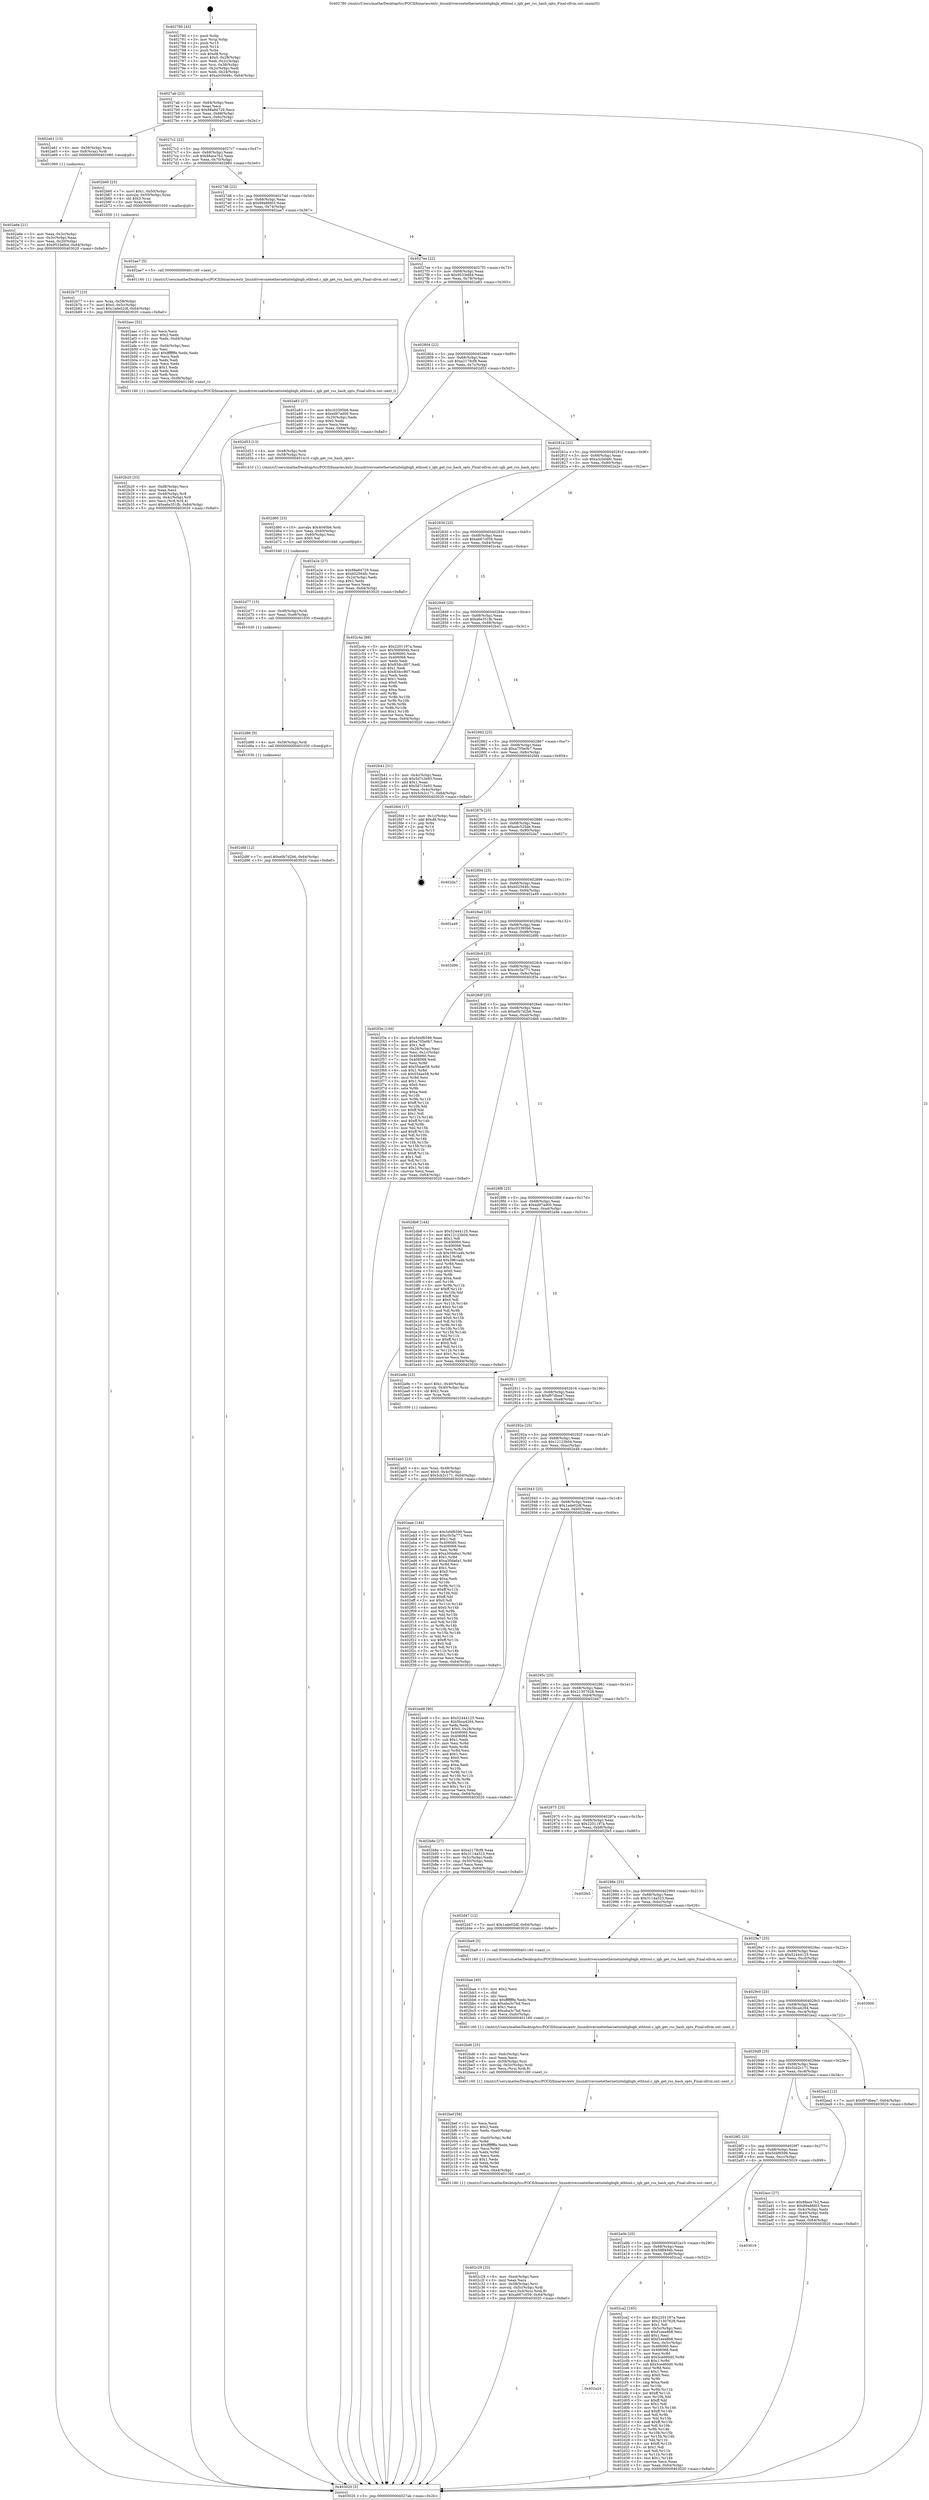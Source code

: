 digraph "0x402780" {
  label = "0x402780 (/mnt/c/Users/mathe/Desktop/tcc/POCII/binaries/extr_linuxdriversnetethernetinteligbigb_ethtool.c_igb_get_rss_hash_opts_Final-ollvm.out::main(0))"
  labelloc = "t"
  node[shape=record]

  Entry [label="",width=0.3,height=0.3,shape=circle,fillcolor=black,style=filled]
  "0x4027ab" [label="{
     0x4027ab [23]\l
     | [instrs]\l
     &nbsp;&nbsp;0x4027ab \<+3\>: mov -0x64(%rbp),%eax\l
     &nbsp;&nbsp;0x4027ae \<+2\>: mov %eax,%ecx\l
     &nbsp;&nbsp;0x4027b0 \<+6\>: sub $0x88a84729,%ecx\l
     &nbsp;&nbsp;0x4027b6 \<+3\>: mov %eax,-0x68(%rbp)\l
     &nbsp;&nbsp;0x4027b9 \<+3\>: mov %ecx,-0x6c(%rbp)\l
     &nbsp;&nbsp;0x4027bc \<+6\>: je 0000000000402a61 \<main+0x2e1\>\l
  }"]
  "0x402a61" [label="{
     0x402a61 [13]\l
     | [instrs]\l
     &nbsp;&nbsp;0x402a61 \<+4\>: mov -0x38(%rbp),%rax\l
     &nbsp;&nbsp;0x402a65 \<+4\>: mov 0x8(%rax),%rdi\l
     &nbsp;&nbsp;0x402a69 \<+5\>: call 0000000000401060 \<atoi@plt\>\l
     | [calls]\l
     &nbsp;&nbsp;0x401060 \{1\} (unknown)\l
  }"]
  "0x4027c2" [label="{
     0x4027c2 [22]\l
     | [instrs]\l
     &nbsp;&nbsp;0x4027c2 \<+5\>: jmp 00000000004027c7 \<main+0x47\>\l
     &nbsp;&nbsp;0x4027c7 \<+3\>: mov -0x68(%rbp),%eax\l
     &nbsp;&nbsp;0x4027ca \<+5\>: sub $0x88ace7b2,%eax\l
     &nbsp;&nbsp;0x4027cf \<+3\>: mov %eax,-0x70(%rbp)\l
     &nbsp;&nbsp;0x4027d2 \<+6\>: je 0000000000402b60 \<main+0x3e0\>\l
  }"]
  Exit [label="",width=0.3,height=0.3,shape=circle,fillcolor=black,style=filled,peripheries=2]
  "0x402b60" [label="{
     0x402b60 [23]\l
     | [instrs]\l
     &nbsp;&nbsp;0x402b60 \<+7\>: movl $0x1,-0x50(%rbp)\l
     &nbsp;&nbsp;0x402b67 \<+4\>: movslq -0x50(%rbp),%rax\l
     &nbsp;&nbsp;0x402b6b \<+4\>: shl $0x3,%rax\l
     &nbsp;&nbsp;0x402b6f \<+3\>: mov %rax,%rdi\l
     &nbsp;&nbsp;0x402b72 \<+5\>: call 0000000000401050 \<malloc@plt\>\l
     | [calls]\l
     &nbsp;&nbsp;0x401050 \{1\} (unknown)\l
  }"]
  "0x4027d8" [label="{
     0x4027d8 [22]\l
     | [instrs]\l
     &nbsp;&nbsp;0x4027d8 \<+5\>: jmp 00000000004027dd \<main+0x5d\>\l
     &nbsp;&nbsp;0x4027dd \<+3\>: mov -0x68(%rbp),%eax\l
     &nbsp;&nbsp;0x4027e0 \<+5\>: sub $0x89a8fd03,%eax\l
     &nbsp;&nbsp;0x4027e5 \<+3\>: mov %eax,-0x74(%rbp)\l
     &nbsp;&nbsp;0x4027e8 \<+6\>: je 0000000000402ae7 \<main+0x367\>\l
  }"]
  "0x402d8f" [label="{
     0x402d8f [12]\l
     | [instrs]\l
     &nbsp;&nbsp;0x402d8f \<+7\>: movl $0xe0b7d2b6,-0x64(%rbp)\l
     &nbsp;&nbsp;0x402d96 \<+5\>: jmp 0000000000403020 \<main+0x8a0\>\l
  }"]
  "0x402ae7" [label="{
     0x402ae7 [5]\l
     | [instrs]\l
     &nbsp;&nbsp;0x402ae7 \<+5\>: call 0000000000401160 \<next_i\>\l
     | [calls]\l
     &nbsp;&nbsp;0x401160 \{1\} (/mnt/c/Users/mathe/Desktop/tcc/POCII/binaries/extr_linuxdriversnetethernetinteligbigb_ethtool.c_igb_get_rss_hash_opts_Final-ollvm.out::next_i)\l
  }"]
  "0x4027ee" [label="{
     0x4027ee [22]\l
     | [instrs]\l
     &nbsp;&nbsp;0x4027ee \<+5\>: jmp 00000000004027f3 \<main+0x73\>\l
     &nbsp;&nbsp;0x4027f3 \<+3\>: mov -0x68(%rbp),%eax\l
     &nbsp;&nbsp;0x4027f6 \<+5\>: sub $0x9533efd4,%eax\l
     &nbsp;&nbsp;0x4027fb \<+3\>: mov %eax,-0x78(%rbp)\l
     &nbsp;&nbsp;0x4027fe \<+6\>: je 0000000000402a83 \<main+0x303\>\l
  }"]
  "0x402d86" [label="{
     0x402d86 [9]\l
     | [instrs]\l
     &nbsp;&nbsp;0x402d86 \<+4\>: mov -0x58(%rbp),%rdi\l
     &nbsp;&nbsp;0x402d8a \<+5\>: call 0000000000401030 \<free@plt\>\l
     | [calls]\l
     &nbsp;&nbsp;0x401030 \{1\} (unknown)\l
  }"]
  "0x402a83" [label="{
     0x402a83 [27]\l
     | [instrs]\l
     &nbsp;&nbsp;0x402a83 \<+5\>: mov $0xc03395b6,%eax\l
     &nbsp;&nbsp;0x402a88 \<+5\>: mov $0xed97ad00,%ecx\l
     &nbsp;&nbsp;0x402a8d \<+3\>: mov -0x20(%rbp),%edx\l
     &nbsp;&nbsp;0x402a90 \<+3\>: cmp $0x0,%edx\l
     &nbsp;&nbsp;0x402a93 \<+3\>: cmove %ecx,%eax\l
     &nbsp;&nbsp;0x402a96 \<+3\>: mov %eax,-0x64(%rbp)\l
     &nbsp;&nbsp;0x402a99 \<+5\>: jmp 0000000000403020 \<main+0x8a0\>\l
  }"]
  "0x402804" [label="{
     0x402804 [22]\l
     | [instrs]\l
     &nbsp;&nbsp;0x402804 \<+5\>: jmp 0000000000402809 \<main+0x89\>\l
     &nbsp;&nbsp;0x402809 \<+3\>: mov -0x68(%rbp),%eax\l
     &nbsp;&nbsp;0x40280c \<+5\>: sub $0xa2178cf8,%eax\l
     &nbsp;&nbsp;0x402811 \<+3\>: mov %eax,-0x7c(%rbp)\l
     &nbsp;&nbsp;0x402814 \<+6\>: je 0000000000402d53 \<main+0x5d3\>\l
  }"]
  "0x402d77" [label="{
     0x402d77 [15]\l
     | [instrs]\l
     &nbsp;&nbsp;0x402d77 \<+4\>: mov -0x48(%rbp),%rdi\l
     &nbsp;&nbsp;0x402d7b \<+6\>: mov %eax,-0xe8(%rbp)\l
     &nbsp;&nbsp;0x402d81 \<+5\>: call 0000000000401030 \<free@plt\>\l
     | [calls]\l
     &nbsp;&nbsp;0x401030 \{1\} (unknown)\l
  }"]
  "0x402d53" [label="{
     0x402d53 [13]\l
     | [instrs]\l
     &nbsp;&nbsp;0x402d53 \<+4\>: mov -0x48(%rbp),%rdi\l
     &nbsp;&nbsp;0x402d57 \<+4\>: mov -0x58(%rbp),%rsi\l
     &nbsp;&nbsp;0x402d5b \<+5\>: call 0000000000401410 \<igb_get_rss_hash_opts\>\l
     | [calls]\l
     &nbsp;&nbsp;0x401410 \{1\} (/mnt/c/Users/mathe/Desktop/tcc/POCII/binaries/extr_linuxdriversnetethernetinteligbigb_ethtool.c_igb_get_rss_hash_opts_Final-ollvm.out::igb_get_rss_hash_opts)\l
  }"]
  "0x40281a" [label="{
     0x40281a [22]\l
     | [instrs]\l
     &nbsp;&nbsp;0x40281a \<+5\>: jmp 000000000040281f \<main+0x9f\>\l
     &nbsp;&nbsp;0x40281f \<+3\>: mov -0x68(%rbp),%eax\l
     &nbsp;&nbsp;0x402822 \<+5\>: sub $0xa3c0d48c,%eax\l
     &nbsp;&nbsp;0x402827 \<+3\>: mov %eax,-0x80(%rbp)\l
     &nbsp;&nbsp;0x40282a \<+6\>: je 0000000000402a2e \<main+0x2ae\>\l
  }"]
  "0x402d60" [label="{
     0x402d60 [23]\l
     | [instrs]\l
     &nbsp;&nbsp;0x402d60 \<+10\>: movabs $0x4040b6,%rdi\l
     &nbsp;&nbsp;0x402d6a \<+3\>: mov %eax,-0x60(%rbp)\l
     &nbsp;&nbsp;0x402d6d \<+3\>: mov -0x60(%rbp),%esi\l
     &nbsp;&nbsp;0x402d70 \<+2\>: mov $0x0,%al\l
     &nbsp;&nbsp;0x402d72 \<+5\>: call 0000000000401040 \<printf@plt\>\l
     | [calls]\l
     &nbsp;&nbsp;0x401040 \{1\} (unknown)\l
  }"]
  "0x402a2e" [label="{
     0x402a2e [27]\l
     | [instrs]\l
     &nbsp;&nbsp;0x402a2e \<+5\>: mov $0x88a84729,%eax\l
     &nbsp;&nbsp;0x402a33 \<+5\>: mov $0xb02564fc,%ecx\l
     &nbsp;&nbsp;0x402a38 \<+3\>: mov -0x24(%rbp),%edx\l
     &nbsp;&nbsp;0x402a3b \<+3\>: cmp $0x2,%edx\l
     &nbsp;&nbsp;0x402a3e \<+3\>: cmovne %ecx,%eax\l
     &nbsp;&nbsp;0x402a41 \<+3\>: mov %eax,-0x64(%rbp)\l
     &nbsp;&nbsp;0x402a44 \<+5\>: jmp 0000000000403020 \<main+0x8a0\>\l
  }"]
  "0x402830" [label="{
     0x402830 [25]\l
     | [instrs]\l
     &nbsp;&nbsp;0x402830 \<+5\>: jmp 0000000000402835 \<main+0xb5\>\l
     &nbsp;&nbsp;0x402835 \<+3\>: mov -0x68(%rbp),%eax\l
     &nbsp;&nbsp;0x402838 \<+5\>: sub $0xa667c059,%eax\l
     &nbsp;&nbsp;0x40283d \<+6\>: mov %eax,-0x84(%rbp)\l
     &nbsp;&nbsp;0x402843 \<+6\>: je 0000000000402c4a \<main+0x4ca\>\l
  }"]
  "0x403020" [label="{
     0x403020 [5]\l
     | [instrs]\l
     &nbsp;&nbsp;0x403020 \<+5\>: jmp 00000000004027ab \<main+0x2b\>\l
  }"]
  "0x402780" [label="{
     0x402780 [43]\l
     | [instrs]\l
     &nbsp;&nbsp;0x402780 \<+1\>: push %rbp\l
     &nbsp;&nbsp;0x402781 \<+3\>: mov %rsp,%rbp\l
     &nbsp;&nbsp;0x402784 \<+2\>: push %r15\l
     &nbsp;&nbsp;0x402786 \<+2\>: push %r14\l
     &nbsp;&nbsp;0x402788 \<+1\>: push %rbx\l
     &nbsp;&nbsp;0x402789 \<+7\>: sub $0xd8,%rsp\l
     &nbsp;&nbsp;0x402790 \<+7\>: movl $0x0,-0x28(%rbp)\l
     &nbsp;&nbsp;0x402797 \<+3\>: mov %edi,-0x2c(%rbp)\l
     &nbsp;&nbsp;0x40279a \<+4\>: mov %rsi,-0x38(%rbp)\l
     &nbsp;&nbsp;0x40279e \<+3\>: mov -0x2c(%rbp),%edi\l
     &nbsp;&nbsp;0x4027a1 \<+3\>: mov %edi,-0x24(%rbp)\l
     &nbsp;&nbsp;0x4027a4 \<+7\>: movl $0xa3c0d48c,-0x64(%rbp)\l
  }"]
  "0x402a6e" [label="{
     0x402a6e [21]\l
     | [instrs]\l
     &nbsp;&nbsp;0x402a6e \<+3\>: mov %eax,-0x3c(%rbp)\l
     &nbsp;&nbsp;0x402a71 \<+3\>: mov -0x3c(%rbp),%eax\l
     &nbsp;&nbsp;0x402a74 \<+3\>: mov %eax,-0x20(%rbp)\l
     &nbsp;&nbsp;0x402a77 \<+7\>: movl $0x9533efd4,-0x64(%rbp)\l
     &nbsp;&nbsp;0x402a7e \<+5\>: jmp 0000000000403020 \<main+0x8a0\>\l
  }"]
  "0x402a24" [label="{
     0x402a24\l
  }", style=dashed]
  "0x402c4a" [label="{
     0x402c4a [88]\l
     | [instrs]\l
     &nbsp;&nbsp;0x402c4a \<+5\>: mov $0x2201197a,%eax\l
     &nbsp;&nbsp;0x402c4f \<+5\>: mov $0x5fdf494b,%ecx\l
     &nbsp;&nbsp;0x402c54 \<+7\>: mov 0x406060,%edx\l
     &nbsp;&nbsp;0x402c5b \<+7\>: mov 0x406068,%esi\l
     &nbsp;&nbsp;0x402c62 \<+2\>: mov %edx,%edi\l
     &nbsp;&nbsp;0x402c64 \<+6\>: add $0x83dcc807,%edi\l
     &nbsp;&nbsp;0x402c6a \<+3\>: sub $0x1,%edi\l
     &nbsp;&nbsp;0x402c6d \<+6\>: sub $0x83dcc807,%edi\l
     &nbsp;&nbsp;0x402c73 \<+3\>: imul %edi,%edx\l
     &nbsp;&nbsp;0x402c76 \<+3\>: and $0x1,%edx\l
     &nbsp;&nbsp;0x402c79 \<+3\>: cmp $0x0,%edx\l
     &nbsp;&nbsp;0x402c7c \<+4\>: sete %r8b\l
     &nbsp;&nbsp;0x402c80 \<+3\>: cmp $0xa,%esi\l
     &nbsp;&nbsp;0x402c83 \<+4\>: setl %r9b\l
     &nbsp;&nbsp;0x402c87 \<+3\>: mov %r8b,%r10b\l
     &nbsp;&nbsp;0x402c8a \<+3\>: and %r9b,%r10b\l
     &nbsp;&nbsp;0x402c8d \<+3\>: xor %r9b,%r8b\l
     &nbsp;&nbsp;0x402c90 \<+3\>: or %r8b,%r10b\l
     &nbsp;&nbsp;0x402c93 \<+4\>: test $0x1,%r10b\l
     &nbsp;&nbsp;0x402c97 \<+3\>: cmovne %ecx,%eax\l
     &nbsp;&nbsp;0x402c9a \<+3\>: mov %eax,-0x64(%rbp)\l
     &nbsp;&nbsp;0x402c9d \<+5\>: jmp 0000000000403020 \<main+0x8a0\>\l
  }"]
  "0x402849" [label="{
     0x402849 [25]\l
     | [instrs]\l
     &nbsp;&nbsp;0x402849 \<+5\>: jmp 000000000040284e \<main+0xce\>\l
     &nbsp;&nbsp;0x40284e \<+3\>: mov -0x68(%rbp),%eax\l
     &nbsp;&nbsp;0x402851 \<+5\>: sub $0xa6e351fb,%eax\l
     &nbsp;&nbsp;0x402856 \<+6\>: mov %eax,-0x88(%rbp)\l
     &nbsp;&nbsp;0x40285c \<+6\>: je 0000000000402b41 \<main+0x3c1\>\l
  }"]
  "0x402ca2" [label="{
     0x402ca2 [165]\l
     | [instrs]\l
     &nbsp;&nbsp;0x402ca2 \<+5\>: mov $0x2201197a,%eax\l
     &nbsp;&nbsp;0x402ca7 \<+5\>: mov $0x21307628,%ecx\l
     &nbsp;&nbsp;0x402cac \<+2\>: mov $0x1,%dl\l
     &nbsp;&nbsp;0x402cae \<+3\>: mov -0x5c(%rbp),%esi\l
     &nbsp;&nbsp;0x402cb1 \<+6\>: sub $0xf1eee8b8,%esi\l
     &nbsp;&nbsp;0x402cb7 \<+3\>: add $0x1,%esi\l
     &nbsp;&nbsp;0x402cba \<+6\>: add $0xf1eee8b8,%esi\l
     &nbsp;&nbsp;0x402cc0 \<+3\>: mov %esi,-0x5c(%rbp)\l
     &nbsp;&nbsp;0x402cc3 \<+7\>: mov 0x406060,%esi\l
     &nbsp;&nbsp;0x402cca \<+7\>: mov 0x406068,%edi\l
     &nbsp;&nbsp;0x402cd1 \<+3\>: mov %esi,%r8d\l
     &nbsp;&nbsp;0x402cd4 \<+7\>: add $0x3ced60d0,%r8d\l
     &nbsp;&nbsp;0x402cdb \<+4\>: sub $0x1,%r8d\l
     &nbsp;&nbsp;0x402cdf \<+7\>: sub $0x3ced60d0,%r8d\l
     &nbsp;&nbsp;0x402ce6 \<+4\>: imul %r8d,%esi\l
     &nbsp;&nbsp;0x402cea \<+3\>: and $0x1,%esi\l
     &nbsp;&nbsp;0x402ced \<+3\>: cmp $0x0,%esi\l
     &nbsp;&nbsp;0x402cf0 \<+4\>: sete %r9b\l
     &nbsp;&nbsp;0x402cf4 \<+3\>: cmp $0xa,%edi\l
     &nbsp;&nbsp;0x402cf7 \<+4\>: setl %r10b\l
     &nbsp;&nbsp;0x402cfb \<+3\>: mov %r9b,%r11b\l
     &nbsp;&nbsp;0x402cfe \<+4\>: xor $0xff,%r11b\l
     &nbsp;&nbsp;0x402d02 \<+3\>: mov %r10b,%bl\l
     &nbsp;&nbsp;0x402d05 \<+3\>: xor $0xff,%bl\l
     &nbsp;&nbsp;0x402d08 \<+3\>: xor $0x1,%dl\l
     &nbsp;&nbsp;0x402d0b \<+3\>: mov %r11b,%r14b\l
     &nbsp;&nbsp;0x402d0e \<+4\>: and $0xff,%r14b\l
     &nbsp;&nbsp;0x402d12 \<+3\>: and %dl,%r9b\l
     &nbsp;&nbsp;0x402d15 \<+3\>: mov %bl,%r15b\l
     &nbsp;&nbsp;0x402d18 \<+4\>: and $0xff,%r15b\l
     &nbsp;&nbsp;0x402d1c \<+3\>: and %dl,%r10b\l
     &nbsp;&nbsp;0x402d1f \<+3\>: or %r9b,%r14b\l
     &nbsp;&nbsp;0x402d22 \<+3\>: or %r10b,%r15b\l
     &nbsp;&nbsp;0x402d25 \<+3\>: xor %r15b,%r14b\l
     &nbsp;&nbsp;0x402d28 \<+3\>: or %bl,%r11b\l
     &nbsp;&nbsp;0x402d2b \<+4\>: xor $0xff,%r11b\l
     &nbsp;&nbsp;0x402d2f \<+3\>: or $0x1,%dl\l
     &nbsp;&nbsp;0x402d32 \<+3\>: and %dl,%r11b\l
     &nbsp;&nbsp;0x402d35 \<+3\>: or %r11b,%r14b\l
     &nbsp;&nbsp;0x402d38 \<+4\>: test $0x1,%r14b\l
     &nbsp;&nbsp;0x402d3c \<+3\>: cmovne %ecx,%eax\l
     &nbsp;&nbsp;0x402d3f \<+3\>: mov %eax,-0x64(%rbp)\l
     &nbsp;&nbsp;0x402d42 \<+5\>: jmp 0000000000403020 \<main+0x8a0\>\l
  }"]
  "0x402b41" [label="{
     0x402b41 [31]\l
     | [instrs]\l
     &nbsp;&nbsp;0x402b41 \<+3\>: mov -0x4c(%rbp),%eax\l
     &nbsp;&nbsp;0x402b44 \<+5\>: sub $0x5d7c3e93,%eax\l
     &nbsp;&nbsp;0x402b49 \<+3\>: add $0x1,%eax\l
     &nbsp;&nbsp;0x402b4c \<+5\>: add $0x5d7c3e93,%eax\l
     &nbsp;&nbsp;0x402b51 \<+3\>: mov %eax,-0x4c(%rbp)\l
     &nbsp;&nbsp;0x402b54 \<+7\>: movl $0x5cb2c171,-0x64(%rbp)\l
     &nbsp;&nbsp;0x402b5b \<+5\>: jmp 0000000000403020 \<main+0x8a0\>\l
  }"]
  "0x402862" [label="{
     0x402862 [25]\l
     | [instrs]\l
     &nbsp;&nbsp;0x402862 \<+5\>: jmp 0000000000402867 \<main+0xe7\>\l
     &nbsp;&nbsp;0x402867 \<+3\>: mov -0x68(%rbp),%eax\l
     &nbsp;&nbsp;0x40286a \<+5\>: sub $0xa705e0b7,%eax\l
     &nbsp;&nbsp;0x40286f \<+6\>: mov %eax,-0x8c(%rbp)\l
     &nbsp;&nbsp;0x402875 \<+6\>: je 0000000000402fd4 \<main+0x854\>\l
  }"]
  "0x402a0b" [label="{
     0x402a0b [25]\l
     | [instrs]\l
     &nbsp;&nbsp;0x402a0b \<+5\>: jmp 0000000000402a10 \<main+0x290\>\l
     &nbsp;&nbsp;0x402a10 \<+3\>: mov -0x68(%rbp),%eax\l
     &nbsp;&nbsp;0x402a13 \<+5\>: sub $0x5fdf494b,%eax\l
     &nbsp;&nbsp;0x402a18 \<+6\>: mov %eax,-0xd0(%rbp)\l
     &nbsp;&nbsp;0x402a1e \<+6\>: je 0000000000402ca2 \<main+0x522\>\l
  }"]
  "0x402fd4" [label="{
     0x402fd4 [17]\l
     | [instrs]\l
     &nbsp;&nbsp;0x402fd4 \<+3\>: mov -0x1c(%rbp),%eax\l
     &nbsp;&nbsp;0x402fd7 \<+7\>: add $0xd8,%rsp\l
     &nbsp;&nbsp;0x402fde \<+1\>: pop %rbx\l
     &nbsp;&nbsp;0x402fdf \<+2\>: pop %r14\l
     &nbsp;&nbsp;0x402fe1 \<+2\>: pop %r15\l
     &nbsp;&nbsp;0x402fe3 \<+1\>: pop %rbp\l
     &nbsp;&nbsp;0x402fe4 \<+1\>: ret\l
  }"]
  "0x40287b" [label="{
     0x40287b [25]\l
     | [instrs]\l
     &nbsp;&nbsp;0x40287b \<+5\>: jmp 0000000000402880 \<main+0x100\>\l
     &nbsp;&nbsp;0x402880 \<+3\>: mov -0x68(%rbp),%eax\l
     &nbsp;&nbsp;0x402883 \<+5\>: sub $0xadc525de,%eax\l
     &nbsp;&nbsp;0x402888 \<+6\>: mov %eax,-0x90(%rbp)\l
     &nbsp;&nbsp;0x40288e \<+6\>: je 0000000000402da7 \<main+0x627\>\l
  }"]
  "0x403019" [label="{
     0x403019\l
  }", style=dashed]
  "0x402da7" [label="{
     0x402da7\l
  }", style=dashed]
  "0x402894" [label="{
     0x402894 [25]\l
     | [instrs]\l
     &nbsp;&nbsp;0x402894 \<+5\>: jmp 0000000000402899 \<main+0x119\>\l
     &nbsp;&nbsp;0x402899 \<+3\>: mov -0x68(%rbp),%eax\l
     &nbsp;&nbsp;0x40289c \<+5\>: sub $0xb02564fc,%eax\l
     &nbsp;&nbsp;0x4028a1 \<+6\>: mov %eax,-0x94(%rbp)\l
     &nbsp;&nbsp;0x4028a7 \<+6\>: je 0000000000402a49 \<main+0x2c9\>\l
  }"]
  "0x402c29" [label="{
     0x402c29 [33]\l
     | [instrs]\l
     &nbsp;&nbsp;0x402c29 \<+6\>: mov -0xe4(%rbp),%ecx\l
     &nbsp;&nbsp;0x402c2f \<+3\>: imul %eax,%ecx\l
     &nbsp;&nbsp;0x402c32 \<+4\>: mov -0x58(%rbp),%rsi\l
     &nbsp;&nbsp;0x402c36 \<+4\>: movslq -0x5c(%rbp),%rdi\l
     &nbsp;&nbsp;0x402c3a \<+4\>: mov %ecx,0x4(%rsi,%rdi,8)\l
     &nbsp;&nbsp;0x402c3e \<+7\>: movl $0xa667c059,-0x64(%rbp)\l
     &nbsp;&nbsp;0x402c45 \<+5\>: jmp 0000000000403020 \<main+0x8a0\>\l
  }"]
  "0x402a49" [label="{
     0x402a49\l
  }", style=dashed]
  "0x4028ad" [label="{
     0x4028ad [25]\l
     | [instrs]\l
     &nbsp;&nbsp;0x4028ad \<+5\>: jmp 00000000004028b2 \<main+0x132\>\l
     &nbsp;&nbsp;0x4028b2 \<+3\>: mov -0x68(%rbp),%eax\l
     &nbsp;&nbsp;0x4028b5 \<+5\>: sub $0xc03395b6,%eax\l
     &nbsp;&nbsp;0x4028ba \<+6\>: mov %eax,-0x98(%rbp)\l
     &nbsp;&nbsp;0x4028c0 \<+6\>: je 0000000000402d9b \<main+0x61b\>\l
  }"]
  "0x402bef" [label="{
     0x402bef [58]\l
     | [instrs]\l
     &nbsp;&nbsp;0x402bef \<+2\>: xor %ecx,%ecx\l
     &nbsp;&nbsp;0x402bf1 \<+5\>: mov $0x2,%edx\l
     &nbsp;&nbsp;0x402bf6 \<+6\>: mov %edx,-0xe0(%rbp)\l
     &nbsp;&nbsp;0x402bfc \<+1\>: cltd\l
     &nbsp;&nbsp;0x402bfd \<+7\>: mov -0xe0(%rbp),%r8d\l
     &nbsp;&nbsp;0x402c04 \<+3\>: idiv %r8d\l
     &nbsp;&nbsp;0x402c07 \<+6\>: imul $0xfffffffe,%edx,%edx\l
     &nbsp;&nbsp;0x402c0d \<+3\>: mov %ecx,%r9d\l
     &nbsp;&nbsp;0x402c10 \<+3\>: sub %edx,%r9d\l
     &nbsp;&nbsp;0x402c13 \<+2\>: mov %ecx,%edx\l
     &nbsp;&nbsp;0x402c15 \<+3\>: sub $0x1,%edx\l
     &nbsp;&nbsp;0x402c18 \<+3\>: add %edx,%r9d\l
     &nbsp;&nbsp;0x402c1b \<+3\>: sub %r9d,%ecx\l
     &nbsp;&nbsp;0x402c1e \<+6\>: mov %ecx,-0xe4(%rbp)\l
     &nbsp;&nbsp;0x402c24 \<+5\>: call 0000000000401160 \<next_i\>\l
     | [calls]\l
     &nbsp;&nbsp;0x401160 \{1\} (/mnt/c/Users/mathe/Desktop/tcc/POCII/binaries/extr_linuxdriversnetethernetinteligbigb_ethtool.c_igb_get_rss_hash_opts_Final-ollvm.out::next_i)\l
  }"]
  "0x402d9b" [label="{
     0x402d9b\l
  }", style=dashed]
  "0x4028c6" [label="{
     0x4028c6 [25]\l
     | [instrs]\l
     &nbsp;&nbsp;0x4028c6 \<+5\>: jmp 00000000004028cb \<main+0x14b\>\l
     &nbsp;&nbsp;0x4028cb \<+3\>: mov -0x68(%rbp),%eax\l
     &nbsp;&nbsp;0x4028ce \<+5\>: sub $0xc0c5a771,%eax\l
     &nbsp;&nbsp;0x4028d3 \<+6\>: mov %eax,-0x9c(%rbp)\l
     &nbsp;&nbsp;0x4028d9 \<+6\>: je 0000000000402f3e \<main+0x7be\>\l
  }"]
  "0x402bd6" [label="{
     0x402bd6 [25]\l
     | [instrs]\l
     &nbsp;&nbsp;0x402bd6 \<+6\>: mov -0xdc(%rbp),%ecx\l
     &nbsp;&nbsp;0x402bdc \<+3\>: imul %eax,%ecx\l
     &nbsp;&nbsp;0x402bdf \<+4\>: mov -0x58(%rbp),%rsi\l
     &nbsp;&nbsp;0x402be3 \<+4\>: movslq -0x5c(%rbp),%rdi\l
     &nbsp;&nbsp;0x402be7 \<+3\>: mov %ecx,(%rsi,%rdi,8)\l
     &nbsp;&nbsp;0x402bea \<+5\>: call 0000000000401160 \<next_i\>\l
     | [calls]\l
     &nbsp;&nbsp;0x401160 \{1\} (/mnt/c/Users/mathe/Desktop/tcc/POCII/binaries/extr_linuxdriversnetethernetinteligbigb_ethtool.c_igb_get_rss_hash_opts_Final-ollvm.out::next_i)\l
  }"]
  "0x402f3e" [label="{
     0x402f3e [150]\l
     | [instrs]\l
     &nbsp;&nbsp;0x402f3e \<+5\>: mov $0x5d4f6599,%eax\l
     &nbsp;&nbsp;0x402f43 \<+5\>: mov $0xa705e0b7,%ecx\l
     &nbsp;&nbsp;0x402f48 \<+2\>: mov $0x1,%dl\l
     &nbsp;&nbsp;0x402f4a \<+3\>: mov -0x28(%rbp),%esi\l
     &nbsp;&nbsp;0x402f4d \<+3\>: mov %esi,-0x1c(%rbp)\l
     &nbsp;&nbsp;0x402f50 \<+7\>: mov 0x406060,%esi\l
     &nbsp;&nbsp;0x402f57 \<+7\>: mov 0x406068,%edi\l
     &nbsp;&nbsp;0x402f5e \<+3\>: mov %esi,%r8d\l
     &nbsp;&nbsp;0x402f61 \<+7\>: add $0x554ae58,%r8d\l
     &nbsp;&nbsp;0x402f68 \<+4\>: sub $0x1,%r8d\l
     &nbsp;&nbsp;0x402f6c \<+7\>: sub $0x554ae58,%r8d\l
     &nbsp;&nbsp;0x402f73 \<+4\>: imul %r8d,%esi\l
     &nbsp;&nbsp;0x402f77 \<+3\>: and $0x1,%esi\l
     &nbsp;&nbsp;0x402f7a \<+3\>: cmp $0x0,%esi\l
     &nbsp;&nbsp;0x402f7d \<+4\>: sete %r9b\l
     &nbsp;&nbsp;0x402f81 \<+3\>: cmp $0xa,%edi\l
     &nbsp;&nbsp;0x402f84 \<+4\>: setl %r10b\l
     &nbsp;&nbsp;0x402f88 \<+3\>: mov %r9b,%r11b\l
     &nbsp;&nbsp;0x402f8b \<+4\>: xor $0xff,%r11b\l
     &nbsp;&nbsp;0x402f8f \<+3\>: mov %r10b,%bl\l
     &nbsp;&nbsp;0x402f92 \<+3\>: xor $0xff,%bl\l
     &nbsp;&nbsp;0x402f95 \<+3\>: xor $0x1,%dl\l
     &nbsp;&nbsp;0x402f98 \<+3\>: mov %r11b,%r14b\l
     &nbsp;&nbsp;0x402f9b \<+4\>: and $0xff,%r14b\l
     &nbsp;&nbsp;0x402f9f \<+3\>: and %dl,%r9b\l
     &nbsp;&nbsp;0x402fa2 \<+3\>: mov %bl,%r15b\l
     &nbsp;&nbsp;0x402fa5 \<+4\>: and $0xff,%r15b\l
     &nbsp;&nbsp;0x402fa9 \<+3\>: and %dl,%r10b\l
     &nbsp;&nbsp;0x402fac \<+3\>: or %r9b,%r14b\l
     &nbsp;&nbsp;0x402faf \<+3\>: or %r10b,%r15b\l
     &nbsp;&nbsp;0x402fb2 \<+3\>: xor %r15b,%r14b\l
     &nbsp;&nbsp;0x402fb5 \<+3\>: or %bl,%r11b\l
     &nbsp;&nbsp;0x402fb8 \<+4\>: xor $0xff,%r11b\l
     &nbsp;&nbsp;0x402fbc \<+3\>: or $0x1,%dl\l
     &nbsp;&nbsp;0x402fbf \<+3\>: and %dl,%r11b\l
     &nbsp;&nbsp;0x402fc2 \<+3\>: or %r11b,%r14b\l
     &nbsp;&nbsp;0x402fc5 \<+4\>: test $0x1,%r14b\l
     &nbsp;&nbsp;0x402fc9 \<+3\>: cmovne %ecx,%eax\l
     &nbsp;&nbsp;0x402fcc \<+3\>: mov %eax,-0x64(%rbp)\l
     &nbsp;&nbsp;0x402fcf \<+5\>: jmp 0000000000403020 \<main+0x8a0\>\l
  }"]
  "0x4028df" [label="{
     0x4028df [25]\l
     | [instrs]\l
     &nbsp;&nbsp;0x4028df \<+5\>: jmp 00000000004028e4 \<main+0x164\>\l
     &nbsp;&nbsp;0x4028e4 \<+3\>: mov -0x68(%rbp),%eax\l
     &nbsp;&nbsp;0x4028e7 \<+5\>: sub $0xe0b7d2b6,%eax\l
     &nbsp;&nbsp;0x4028ec \<+6\>: mov %eax,-0xa0(%rbp)\l
     &nbsp;&nbsp;0x4028f2 \<+6\>: je 0000000000402db8 \<main+0x638\>\l
  }"]
  "0x402bae" [label="{
     0x402bae [40]\l
     | [instrs]\l
     &nbsp;&nbsp;0x402bae \<+5\>: mov $0x2,%ecx\l
     &nbsp;&nbsp;0x402bb3 \<+1\>: cltd\l
     &nbsp;&nbsp;0x402bb4 \<+2\>: idiv %ecx\l
     &nbsp;&nbsp;0x402bb6 \<+6\>: imul $0xfffffffe,%edx,%ecx\l
     &nbsp;&nbsp;0x402bbc \<+6\>: sub $0xaba3c7bd,%ecx\l
     &nbsp;&nbsp;0x402bc2 \<+3\>: add $0x1,%ecx\l
     &nbsp;&nbsp;0x402bc5 \<+6\>: add $0xaba3c7bd,%ecx\l
     &nbsp;&nbsp;0x402bcb \<+6\>: mov %ecx,-0xdc(%rbp)\l
     &nbsp;&nbsp;0x402bd1 \<+5\>: call 0000000000401160 \<next_i\>\l
     | [calls]\l
     &nbsp;&nbsp;0x401160 \{1\} (/mnt/c/Users/mathe/Desktop/tcc/POCII/binaries/extr_linuxdriversnetethernetinteligbigb_ethtool.c_igb_get_rss_hash_opts_Final-ollvm.out::next_i)\l
  }"]
  "0x402db8" [label="{
     0x402db8 [144]\l
     | [instrs]\l
     &nbsp;&nbsp;0x402db8 \<+5\>: mov $0x52444125,%eax\l
     &nbsp;&nbsp;0x402dbd \<+5\>: mov $0x12123b04,%ecx\l
     &nbsp;&nbsp;0x402dc2 \<+2\>: mov $0x1,%dl\l
     &nbsp;&nbsp;0x402dc4 \<+7\>: mov 0x406060,%esi\l
     &nbsp;&nbsp;0x402dcb \<+7\>: mov 0x406068,%edi\l
     &nbsp;&nbsp;0x402dd2 \<+3\>: mov %esi,%r8d\l
     &nbsp;&nbsp;0x402dd5 \<+7\>: sub $0x3961a4b,%r8d\l
     &nbsp;&nbsp;0x402ddc \<+4\>: sub $0x1,%r8d\l
     &nbsp;&nbsp;0x402de0 \<+7\>: add $0x3961a4b,%r8d\l
     &nbsp;&nbsp;0x402de7 \<+4\>: imul %r8d,%esi\l
     &nbsp;&nbsp;0x402deb \<+3\>: and $0x1,%esi\l
     &nbsp;&nbsp;0x402dee \<+3\>: cmp $0x0,%esi\l
     &nbsp;&nbsp;0x402df1 \<+4\>: sete %r9b\l
     &nbsp;&nbsp;0x402df5 \<+3\>: cmp $0xa,%edi\l
     &nbsp;&nbsp;0x402df8 \<+4\>: setl %r10b\l
     &nbsp;&nbsp;0x402dfc \<+3\>: mov %r9b,%r11b\l
     &nbsp;&nbsp;0x402dff \<+4\>: xor $0xff,%r11b\l
     &nbsp;&nbsp;0x402e03 \<+3\>: mov %r10b,%bl\l
     &nbsp;&nbsp;0x402e06 \<+3\>: xor $0xff,%bl\l
     &nbsp;&nbsp;0x402e09 \<+3\>: xor $0x0,%dl\l
     &nbsp;&nbsp;0x402e0c \<+3\>: mov %r11b,%r14b\l
     &nbsp;&nbsp;0x402e0f \<+4\>: and $0x0,%r14b\l
     &nbsp;&nbsp;0x402e13 \<+3\>: and %dl,%r9b\l
     &nbsp;&nbsp;0x402e16 \<+3\>: mov %bl,%r15b\l
     &nbsp;&nbsp;0x402e19 \<+4\>: and $0x0,%r15b\l
     &nbsp;&nbsp;0x402e1d \<+3\>: and %dl,%r10b\l
     &nbsp;&nbsp;0x402e20 \<+3\>: or %r9b,%r14b\l
     &nbsp;&nbsp;0x402e23 \<+3\>: or %r10b,%r15b\l
     &nbsp;&nbsp;0x402e26 \<+3\>: xor %r15b,%r14b\l
     &nbsp;&nbsp;0x402e29 \<+3\>: or %bl,%r11b\l
     &nbsp;&nbsp;0x402e2c \<+4\>: xor $0xff,%r11b\l
     &nbsp;&nbsp;0x402e30 \<+3\>: or $0x0,%dl\l
     &nbsp;&nbsp;0x402e33 \<+3\>: and %dl,%r11b\l
     &nbsp;&nbsp;0x402e36 \<+3\>: or %r11b,%r14b\l
     &nbsp;&nbsp;0x402e39 \<+4\>: test $0x1,%r14b\l
     &nbsp;&nbsp;0x402e3d \<+3\>: cmovne %ecx,%eax\l
     &nbsp;&nbsp;0x402e40 \<+3\>: mov %eax,-0x64(%rbp)\l
     &nbsp;&nbsp;0x402e43 \<+5\>: jmp 0000000000403020 \<main+0x8a0\>\l
  }"]
  "0x4028f8" [label="{
     0x4028f8 [25]\l
     | [instrs]\l
     &nbsp;&nbsp;0x4028f8 \<+5\>: jmp 00000000004028fd \<main+0x17d\>\l
     &nbsp;&nbsp;0x4028fd \<+3\>: mov -0x68(%rbp),%eax\l
     &nbsp;&nbsp;0x402900 \<+5\>: sub $0xed97ad00,%eax\l
     &nbsp;&nbsp;0x402905 \<+6\>: mov %eax,-0xa4(%rbp)\l
     &nbsp;&nbsp;0x40290b \<+6\>: je 0000000000402a9e \<main+0x31e\>\l
  }"]
  "0x402b77" [label="{
     0x402b77 [23]\l
     | [instrs]\l
     &nbsp;&nbsp;0x402b77 \<+4\>: mov %rax,-0x58(%rbp)\l
     &nbsp;&nbsp;0x402b7b \<+7\>: movl $0x0,-0x5c(%rbp)\l
     &nbsp;&nbsp;0x402b82 \<+7\>: movl $0x1ade02df,-0x64(%rbp)\l
     &nbsp;&nbsp;0x402b89 \<+5\>: jmp 0000000000403020 \<main+0x8a0\>\l
  }"]
  "0x402a9e" [label="{
     0x402a9e [23]\l
     | [instrs]\l
     &nbsp;&nbsp;0x402a9e \<+7\>: movl $0x1,-0x40(%rbp)\l
     &nbsp;&nbsp;0x402aa5 \<+4\>: movslq -0x40(%rbp),%rax\l
     &nbsp;&nbsp;0x402aa9 \<+4\>: shl $0x2,%rax\l
     &nbsp;&nbsp;0x402aad \<+3\>: mov %rax,%rdi\l
     &nbsp;&nbsp;0x402ab0 \<+5\>: call 0000000000401050 \<malloc@plt\>\l
     | [calls]\l
     &nbsp;&nbsp;0x401050 \{1\} (unknown)\l
  }"]
  "0x402911" [label="{
     0x402911 [25]\l
     | [instrs]\l
     &nbsp;&nbsp;0x402911 \<+5\>: jmp 0000000000402916 \<main+0x196\>\l
     &nbsp;&nbsp;0x402916 \<+3\>: mov -0x68(%rbp),%eax\l
     &nbsp;&nbsp;0x402919 \<+5\>: sub $0xf97dbea7,%eax\l
     &nbsp;&nbsp;0x40291e \<+6\>: mov %eax,-0xa8(%rbp)\l
     &nbsp;&nbsp;0x402924 \<+6\>: je 0000000000402eae \<main+0x72e\>\l
  }"]
  "0x402ab5" [label="{
     0x402ab5 [23]\l
     | [instrs]\l
     &nbsp;&nbsp;0x402ab5 \<+4\>: mov %rax,-0x48(%rbp)\l
     &nbsp;&nbsp;0x402ab9 \<+7\>: movl $0x0,-0x4c(%rbp)\l
     &nbsp;&nbsp;0x402ac0 \<+7\>: movl $0x5cb2c171,-0x64(%rbp)\l
     &nbsp;&nbsp;0x402ac7 \<+5\>: jmp 0000000000403020 \<main+0x8a0\>\l
  }"]
  "0x402b20" [label="{
     0x402b20 [33]\l
     | [instrs]\l
     &nbsp;&nbsp;0x402b20 \<+6\>: mov -0xd8(%rbp),%ecx\l
     &nbsp;&nbsp;0x402b26 \<+3\>: imul %eax,%ecx\l
     &nbsp;&nbsp;0x402b29 \<+4\>: mov -0x48(%rbp),%r8\l
     &nbsp;&nbsp;0x402b2d \<+4\>: movslq -0x4c(%rbp),%r9\l
     &nbsp;&nbsp;0x402b31 \<+4\>: mov %ecx,(%r8,%r9,4)\l
     &nbsp;&nbsp;0x402b35 \<+7\>: movl $0xa6e351fb,-0x64(%rbp)\l
     &nbsp;&nbsp;0x402b3c \<+5\>: jmp 0000000000403020 \<main+0x8a0\>\l
  }"]
  "0x402eae" [label="{
     0x402eae [144]\l
     | [instrs]\l
     &nbsp;&nbsp;0x402eae \<+5\>: mov $0x5d4f6599,%eax\l
     &nbsp;&nbsp;0x402eb3 \<+5\>: mov $0xc0c5a771,%ecx\l
     &nbsp;&nbsp;0x402eb8 \<+2\>: mov $0x1,%dl\l
     &nbsp;&nbsp;0x402eba \<+7\>: mov 0x406060,%esi\l
     &nbsp;&nbsp;0x402ec1 \<+7\>: mov 0x406068,%edi\l
     &nbsp;&nbsp;0x402ec8 \<+3\>: mov %esi,%r8d\l
     &nbsp;&nbsp;0x402ecb \<+7\>: sub $0xa30da6a1,%r8d\l
     &nbsp;&nbsp;0x402ed2 \<+4\>: sub $0x1,%r8d\l
     &nbsp;&nbsp;0x402ed6 \<+7\>: add $0xa30da6a1,%r8d\l
     &nbsp;&nbsp;0x402edd \<+4\>: imul %r8d,%esi\l
     &nbsp;&nbsp;0x402ee1 \<+3\>: and $0x1,%esi\l
     &nbsp;&nbsp;0x402ee4 \<+3\>: cmp $0x0,%esi\l
     &nbsp;&nbsp;0x402ee7 \<+4\>: sete %r9b\l
     &nbsp;&nbsp;0x402eeb \<+3\>: cmp $0xa,%edi\l
     &nbsp;&nbsp;0x402eee \<+4\>: setl %r10b\l
     &nbsp;&nbsp;0x402ef2 \<+3\>: mov %r9b,%r11b\l
     &nbsp;&nbsp;0x402ef5 \<+4\>: xor $0xff,%r11b\l
     &nbsp;&nbsp;0x402ef9 \<+3\>: mov %r10b,%bl\l
     &nbsp;&nbsp;0x402efc \<+3\>: xor $0xff,%bl\l
     &nbsp;&nbsp;0x402eff \<+3\>: xor $0x0,%dl\l
     &nbsp;&nbsp;0x402f02 \<+3\>: mov %r11b,%r14b\l
     &nbsp;&nbsp;0x402f05 \<+4\>: and $0x0,%r14b\l
     &nbsp;&nbsp;0x402f09 \<+3\>: and %dl,%r9b\l
     &nbsp;&nbsp;0x402f0c \<+3\>: mov %bl,%r15b\l
     &nbsp;&nbsp;0x402f0f \<+4\>: and $0x0,%r15b\l
     &nbsp;&nbsp;0x402f13 \<+3\>: and %dl,%r10b\l
     &nbsp;&nbsp;0x402f16 \<+3\>: or %r9b,%r14b\l
     &nbsp;&nbsp;0x402f19 \<+3\>: or %r10b,%r15b\l
     &nbsp;&nbsp;0x402f1c \<+3\>: xor %r15b,%r14b\l
     &nbsp;&nbsp;0x402f1f \<+3\>: or %bl,%r11b\l
     &nbsp;&nbsp;0x402f22 \<+4\>: xor $0xff,%r11b\l
     &nbsp;&nbsp;0x402f26 \<+3\>: or $0x0,%dl\l
     &nbsp;&nbsp;0x402f29 \<+3\>: and %dl,%r11b\l
     &nbsp;&nbsp;0x402f2c \<+3\>: or %r11b,%r14b\l
     &nbsp;&nbsp;0x402f2f \<+4\>: test $0x1,%r14b\l
     &nbsp;&nbsp;0x402f33 \<+3\>: cmovne %ecx,%eax\l
     &nbsp;&nbsp;0x402f36 \<+3\>: mov %eax,-0x64(%rbp)\l
     &nbsp;&nbsp;0x402f39 \<+5\>: jmp 0000000000403020 \<main+0x8a0\>\l
  }"]
  "0x40292a" [label="{
     0x40292a [25]\l
     | [instrs]\l
     &nbsp;&nbsp;0x40292a \<+5\>: jmp 000000000040292f \<main+0x1af\>\l
     &nbsp;&nbsp;0x40292f \<+3\>: mov -0x68(%rbp),%eax\l
     &nbsp;&nbsp;0x402932 \<+5\>: sub $0x12123b04,%eax\l
     &nbsp;&nbsp;0x402937 \<+6\>: mov %eax,-0xac(%rbp)\l
     &nbsp;&nbsp;0x40293d \<+6\>: je 0000000000402e48 \<main+0x6c8\>\l
  }"]
  "0x402aec" [label="{
     0x402aec [52]\l
     | [instrs]\l
     &nbsp;&nbsp;0x402aec \<+2\>: xor %ecx,%ecx\l
     &nbsp;&nbsp;0x402aee \<+5\>: mov $0x2,%edx\l
     &nbsp;&nbsp;0x402af3 \<+6\>: mov %edx,-0xd4(%rbp)\l
     &nbsp;&nbsp;0x402af9 \<+1\>: cltd\l
     &nbsp;&nbsp;0x402afa \<+6\>: mov -0xd4(%rbp),%esi\l
     &nbsp;&nbsp;0x402b00 \<+2\>: idiv %esi\l
     &nbsp;&nbsp;0x402b02 \<+6\>: imul $0xfffffffe,%edx,%edx\l
     &nbsp;&nbsp;0x402b08 \<+2\>: mov %ecx,%edi\l
     &nbsp;&nbsp;0x402b0a \<+2\>: sub %edx,%edi\l
     &nbsp;&nbsp;0x402b0c \<+2\>: mov %ecx,%edx\l
     &nbsp;&nbsp;0x402b0e \<+3\>: sub $0x1,%edx\l
     &nbsp;&nbsp;0x402b11 \<+2\>: add %edx,%edi\l
     &nbsp;&nbsp;0x402b13 \<+2\>: sub %edi,%ecx\l
     &nbsp;&nbsp;0x402b15 \<+6\>: mov %ecx,-0xd8(%rbp)\l
     &nbsp;&nbsp;0x402b1b \<+5\>: call 0000000000401160 \<next_i\>\l
     | [calls]\l
     &nbsp;&nbsp;0x401160 \{1\} (/mnt/c/Users/mathe/Desktop/tcc/POCII/binaries/extr_linuxdriversnetethernetinteligbigb_ethtool.c_igb_get_rss_hash_opts_Final-ollvm.out::next_i)\l
  }"]
  "0x402e48" [label="{
     0x402e48 [90]\l
     | [instrs]\l
     &nbsp;&nbsp;0x402e48 \<+5\>: mov $0x52444125,%eax\l
     &nbsp;&nbsp;0x402e4d \<+5\>: mov $0x5bca4264,%ecx\l
     &nbsp;&nbsp;0x402e52 \<+2\>: xor %edx,%edx\l
     &nbsp;&nbsp;0x402e54 \<+7\>: movl $0x0,-0x28(%rbp)\l
     &nbsp;&nbsp;0x402e5b \<+7\>: mov 0x406060,%esi\l
     &nbsp;&nbsp;0x402e62 \<+7\>: mov 0x406068,%edi\l
     &nbsp;&nbsp;0x402e69 \<+3\>: sub $0x1,%edx\l
     &nbsp;&nbsp;0x402e6c \<+3\>: mov %esi,%r8d\l
     &nbsp;&nbsp;0x402e6f \<+3\>: add %edx,%r8d\l
     &nbsp;&nbsp;0x402e72 \<+4\>: imul %r8d,%esi\l
     &nbsp;&nbsp;0x402e76 \<+3\>: and $0x1,%esi\l
     &nbsp;&nbsp;0x402e79 \<+3\>: cmp $0x0,%esi\l
     &nbsp;&nbsp;0x402e7c \<+4\>: sete %r9b\l
     &nbsp;&nbsp;0x402e80 \<+3\>: cmp $0xa,%edi\l
     &nbsp;&nbsp;0x402e83 \<+4\>: setl %r10b\l
     &nbsp;&nbsp;0x402e87 \<+3\>: mov %r9b,%r11b\l
     &nbsp;&nbsp;0x402e8a \<+3\>: and %r10b,%r11b\l
     &nbsp;&nbsp;0x402e8d \<+3\>: xor %r10b,%r9b\l
     &nbsp;&nbsp;0x402e90 \<+3\>: or %r9b,%r11b\l
     &nbsp;&nbsp;0x402e93 \<+4\>: test $0x1,%r11b\l
     &nbsp;&nbsp;0x402e97 \<+3\>: cmovne %ecx,%eax\l
     &nbsp;&nbsp;0x402e9a \<+3\>: mov %eax,-0x64(%rbp)\l
     &nbsp;&nbsp;0x402e9d \<+5\>: jmp 0000000000403020 \<main+0x8a0\>\l
  }"]
  "0x402943" [label="{
     0x402943 [25]\l
     | [instrs]\l
     &nbsp;&nbsp;0x402943 \<+5\>: jmp 0000000000402948 \<main+0x1c8\>\l
     &nbsp;&nbsp;0x402948 \<+3\>: mov -0x68(%rbp),%eax\l
     &nbsp;&nbsp;0x40294b \<+5\>: sub $0x1ade02df,%eax\l
     &nbsp;&nbsp;0x402950 \<+6\>: mov %eax,-0xb0(%rbp)\l
     &nbsp;&nbsp;0x402956 \<+6\>: je 0000000000402b8e \<main+0x40e\>\l
  }"]
  "0x4029f2" [label="{
     0x4029f2 [25]\l
     | [instrs]\l
     &nbsp;&nbsp;0x4029f2 \<+5\>: jmp 00000000004029f7 \<main+0x277\>\l
     &nbsp;&nbsp;0x4029f7 \<+3\>: mov -0x68(%rbp),%eax\l
     &nbsp;&nbsp;0x4029fa \<+5\>: sub $0x5d4f6599,%eax\l
     &nbsp;&nbsp;0x4029ff \<+6\>: mov %eax,-0xcc(%rbp)\l
     &nbsp;&nbsp;0x402a05 \<+6\>: je 0000000000403019 \<main+0x899\>\l
  }"]
  "0x402b8e" [label="{
     0x402b8e [27]\l
     | [instrs]\l
     &nbsp;&nbsp;0x402b8e \<+5\>: mov $0xa2178cf8,%eax\l
     &nbsp;&nbsp;0x402b93 \<+5\>: mov $0x3114a523,%ecx\l
     &nbsp;&nbsp;0x402b98 \<+3\>: mov -0x5c(%rbp),%edx\l
     &nbsp;&nbsp;0x402b9b \<+3\>: cmp -0x50(%rbp),%edx\l
     &nbsp;&nbsp;0x402b9e \<+3\>: cmovl %ecx,%eax\l
     &nbsp;&nbsp;0x402ba1 \<+3\>: mov %eax,-0x64(%rbp)\l
     &nbsp;&nbsp;0x402ba4 \<+5\>: jmp 0000000000403020 \<main+0x8a0\>\l
  }"]
  "0x40295c" [label="{
     0x40295c [25]\l
     | [instrs]\l
     &nbsp;&nbsp;0x40295c \<+5\>: jmp 0000000000402961 \<main+0x1e1\>\l
     &nbsp;&nbsp;0x402961 \<+3\>: mov -0x68(%rbp),%eax\l
     &nbsp;&nbsp;0x402964 \<+5\>: sub $0x21307628,%eax\l
     &nbsp;&nbsp;0x402969 \<+6\>: mov %eax,-0xb4(%rbp)\l
     &nbsp;&nbsp;0x40296f \<+6\>: je 0000000000402d47 \<main+0x5c7\>\l
  }"]
  "0x402acc" [label="{
     0x402acc [27]\l
     | [instrs]\l
     &nbsp;&nbsp;0x402acc \<+5\>: mov $0x88ace7b2,%eax\l
     &nbsp;&nbsp;0x402ad1 \<+5\>: mov $0x89a8fd03,%ecx\l
     &nbsp;&nbsp;0x402ad6 \<+3\>: mov -0x4c(%rbp),%edx\l
     &nbsp;&nbsp;0x402ad9 \<+3\>: cmp -0x40(%rbp),%edx\l
     &nbsp;&nbsp;0x402adc \<+3\>: cmovl %ecx,%eax\l
     &nbsp;&nbsp;0x402adf \<+3\>: mov %eax,-0x64(%rbp)\l
     &nbsp;&nbsp;0x402ae2 \<+5\>: jmp 0000000000403020 \<main+0x8a0\>\l
  }"]
  "0x402d47" [label="{
     0x402d47 [12]\l
     | [instrs]\l
     &nbsp;&nbsp;0x402d47 \<+7\>: movl $0x1ade02df,-0x64(%rbp)\l
     &nbsp;&nbsp;0x402d4e \<+5\>: jmp 0000000000403020 \<main+0x8a0\>\l
  }"]
  "0x402975" [label="{
     0x402975 [25]\l
     | [instrs]\l
     &nbsp;&nbsp;0x402975 \<+5\>: jmp 000000000040297a \<main+0x1fa\>\l
     &nbsp;&nbsp;0x40297a \<+3\>: mov -0x68(%rbp),%eax\l
     &nbsp;&nbsp;0x40297d \<+5\>: sub $0x2201197a,%eax\l
     &nbsp;&nbsp;0x402982 \<+6\>: mov %eax,-0xb8(%rbp)\l
     &nbsp;&nbsp;0x402988 \<+6\>: je 0000000000402fe5 \<main+0x865\>\l
  }"]
  "0x4029d9" [label="{
     0x4029d9 [25]\l
     | [instrs]\l
     &nbsp;&nbsp;0x4029d9 \<+5\>: jmp 00000000004029de \<main+0x25e\>\l
     &nbsp;&nbsp;0x4029de \<+3\>: mov -0x68(%rbp),%eax\l
     &nbsp;&nbsp;0x4029e1 \<+5\>: sub $0x5cb2c171,%eax\l
     &nbsp;&nbsp;0x4029e6 \<+6\>: mov %eax,-0xc8(%rbp)\l
     &nbsp;&nbsp;0x4029ec \<+6\>: je 0000000000402acc \<main+0x34c\>\l
  }"]
  "0x402fe5" [label="{
     0x402fe5\l
  }", style=dashed]
  "0x40298e" [label="{
     0x40298e [25]\l
     | [instrs]\l
     &nbsp;&nbsp;0x40298e \<+5\>: jmp 0000000000402993 \<main+0x213\>\l
     &nbsp;&nbsp;0x402993 \<+3\>: mov -0x68(%rbp),%eax\l
     &nbsp;&nbsp;0x402996 \<+5\>: sub $0x3114a523,%eax\l
     &nbsp;&nbsp;0x40299b \<+6\>: mov %eax,-0xbc(%rbp)\l
     &nbsp;&nbsp;0x4029a1 \<+6\>: je 0000000000402ba9 \<main+0x429\>\l
  }"]
  "0x402ea2" [label="{
     0x402ea2 [12]\l
     | [instrs]\l
     &nbsp;&nbsp;0x402ea2 \<+7\>: movl $0xf97dbea7,-0x64(%rbp)\l
     &nbsp;&nbsp;0x402ea9 \<+5\>: jmp 0000000000403020 \<main+0x8a0\>\l
  }"]
  "0x402ba9" [label="{
     0x402ba9 [5]\l
     | [instrs]\l
     &nbsp;&nbsp;0x402ba9 \<+5\>: call 0000000000401160 \<next_i\>\l
     | [calls]\l
     &nbsp;&nbsp;0x401160 \{1\} (/mnt/c/Users/mathe/Desktop/tcc/POCII/binaries/extr_linuxdriversnetethernetinteligbigb_ethtool.c_igb_get_rss_hash_opts_Final-ollvm.out::next_i)\l
  }"]
  "0x4029a7" [label="{
     0x4029a7 [25]\l
     | [instrs]\l
     &nbsp;&nbsp;0x4029a7 \<+5\>: jmp 00000000004029ac \<main+0x22c\>\l
     &nbsp;&nbsp;0x4029ac \<+3\>: mov -0x68(%rbp),%eax\l
     &nbsp;&nbsp;0x4029af \<+5\>: sub $0x52444125,%eax\l
     &nbsp;&nbsp;0x4029b4 \<+6\>: mov %eax,-0xc0(%rbp)\l
     &nbsp;&nbsp;0x4029ba \<+6\>: je 0000000000403006 \<main+0x886\>\l
  }"]
  "0x4029c0" [label="{
     0x4029c0 [25]\l
     | [instrs]\l
     &nbsp;&nbsp;0x4029c0 \<+5\>: jmp 00000000004029c5 \<main+0x245\>\l
     &nbsp;&nbsp;0x4029c5 \<+3\>: mov -0x68(%rbp),%eax\l
     &nbsp;&nbsp;0x4029c8 \<+5\>: sub $0x5bca4264,%eax\l
     &nbsp;&nbsp;0x4029cd \<+6\>: mov %eax,-0xc4(%rbp)\l
     &nbsp;&nbsp;0x4029d3 \<+6\>: je 0000000000402ea2 \<main+0x722\>\l
  }"]
  "0x403006" [label="{
     0x403006\l
  }", style=dashed]
  Entry -> "0x402780" [label=" 1"]
  "0x4027ab" -> "0x402a61" [label=" 1"]
  "0x4027ab" -> "0x4027c2" [label=" 21"]
  "0x402fd4" -> Exit [label=" 1"]
  "0x4027c2" -> "0x402b60" [label=" 1"]
  "0x4027c2" -> "0x4027d8" [label=" 20"]
  "0x402f3e" -> "0x403020" [label=" 1"]
  "0x4027d8" -> "0x402ae7" [label=" 1"]
  "0x4027d8" -> "0x4027ee" [label=" 19"]
  "0x402eae" -> "0x403020" [label=" 1"]
  "0x4027ee" -> "0x402a83" [label=" 1"]
  "0x4027ee" -> "0x402804" [label=" 18"]
  "0x402ea2" -> "0x403020" [label=" 1"]
  "0x402804" -> "0x402d53" [label=" 1"]
  "0x402804" -> "0x40281a" [label=" 17"]
  "0x402e48" -> "0x403020" [label=" 1"]
  "0x40281a" -> "0x402a2e" [label=" 1"]
  "0x40281a" -> "0x402830" [label=" 16"]
  "0x402a2e" -> "0x403020" [label=" 1"]
  "0x402780" -> "0x4027ab" [label=" 1"]
  "0x403020" -> "0x4027ab" [label=" 21"]
  "0x402a61" -> "0x402a6e" [label=" 1"]
  "0x402a6e" -> "0x403020" [label=" 1"]
  "0x402a83" -> "0x403020" [label=" 1"]
  "0x402db8" -> "0x403020" [label=" 1"]
  "0x402830" -> "0x402c4a" [label=" 1"]
  "0x402830" -> "0x402849" [label=" 15"]
  "0x402d8f" -> "0x403020" [label=" 1"]
  "0x402849" -> "0x402b41" [label=" 1"]
  "0x402849" -> "0x402862" [label=" 14"]
  "0x402d86" -> "0x402d8f" [label=" 1"]
  "0x402862" -> "0x402fd4" [label=" 1"]
  "0x402862" -> "0x40287b" [label=" 13"]
  "0x402d60" -> "0x402d77" [label=" 1"]
  "0x40287b" -> "0x402da7" [label=" 0"]
  "0x40287b" -> "0x402894" [label=" 13"]
  "0x402d53" -> "0x402d60" [label=" 1"]
  "0x402894" -> "0x402a49" [label=" 0"]
  "0x402894" -> "0x4028ad" [label=" 13"]
  "0x402ca2" -> "0x403020" [label=" 1"]
  "0x4028ad" -> "0x402d9b" [label=" 0"]
  "0x4028ad" -> "0x4028c6" [label=" 13"]
  "0x402a0b" -> "0x402a24" [label=" 0"]
  "0x4028c6" -> "0x402f3e" [label=" 1"]
  "0x4028c6" -> "0x4028df" [label=" 12"]
  "0x402a0b" -> "0x402ca2" [label=" 1"]
  "0x4028df" -> "0x402db8" [label=" 1"]
  "0x4028df" -> "0x4028f8" [label=" 11"]
  "0x402d77" -> "0x402d86" [label=" 1"]
  "0x4028f8" -> "0x402a9e" [label=" 1"]
  "0x4028f8" -> "0x402911" [label=" 10"]
  "0x402a9e" -> "0x402ab5" [label=" 1"]
  "0x402ab5" -> "0x403020" [label=" 1"]
  "0x4029f2" -> "0x402a0b" [label=" 1"]
  "0x402911" -> "0x402eae" [label=" 1"]
  "0x402911" -> "0x40292a" [label=" 9"]
  "0x4029f2" -> "0x403019" [label=" 0"]
  "0x40292a" -> "0x402e48" [label=" 1"]
  "0x40292a" -> "0x402943" [label=" 8"]
  "0x402d47" -> "0x403020" [label=" 1"]
  "0x402943" -> "0x402b8e" [label=" 2"]
  "0x402943" -> "0x40295c" [label=" 6"]
  "0x402c4a" -> "0x403020" [label=" 1"]
  "0x40295c" -> "0x402d47" [label=" 1"]
  "0x40295c" -> "0x402975" [label=" 5"]
  "0x402c29" -> "0x403020" [label=" 1"]
  "0x402975" -> "0x402fe5" [label=" 0"]
  "0x402975" -> "0x40298e" [label=" 5"]
  "0x402bd6" -> "0x402bef" [label=" 1"]
  "0x40298e" -> "0x402ba9" [label=" 1"]
  "0x40298e" -> "0x4029a7" [label=" 4"]
  "0x402bae" -> "0x402bd6" [label=" 1"]
  "0x4029a7" -> "0x403006" [label=" 0"]
  "0x4029a7" -> "0x4029c0" [label=" 4"]
  "0x402ba9" -> "0x402bae" [label=" 1"]
  "0x4029c0" -> "0x402ea2" [label=" 1"]
  "0x4029c0" -> "0x4029d9" [label=" 3"]
  "0x402bef" -> "0x402c29" [label=" 1"]
  "0x4029d9" -> "0x402acc" [label=" 2"]
  "0x4029d9" -> "0x4029f2" [label=" 1"]
  "0x402acc" -> "0x403020" [label=" 2"]
  "0x402ae7" -> "0x402aec" [label=" 1"]
  "0x402aec" -> "0x402b20" [label=" 1"]
  "0x402b20" -> "0x403020" [label=" 1"]
  "0x402b41" -> "0x403020" [label=" 1"]
  "0x402b60" -> "0x402b77" [label=" 1"]
  "0x402b77" -> "0x403020" [label=" 1"]
  "0x402b8e" -> "0x403020" [label=" 2"]
}
